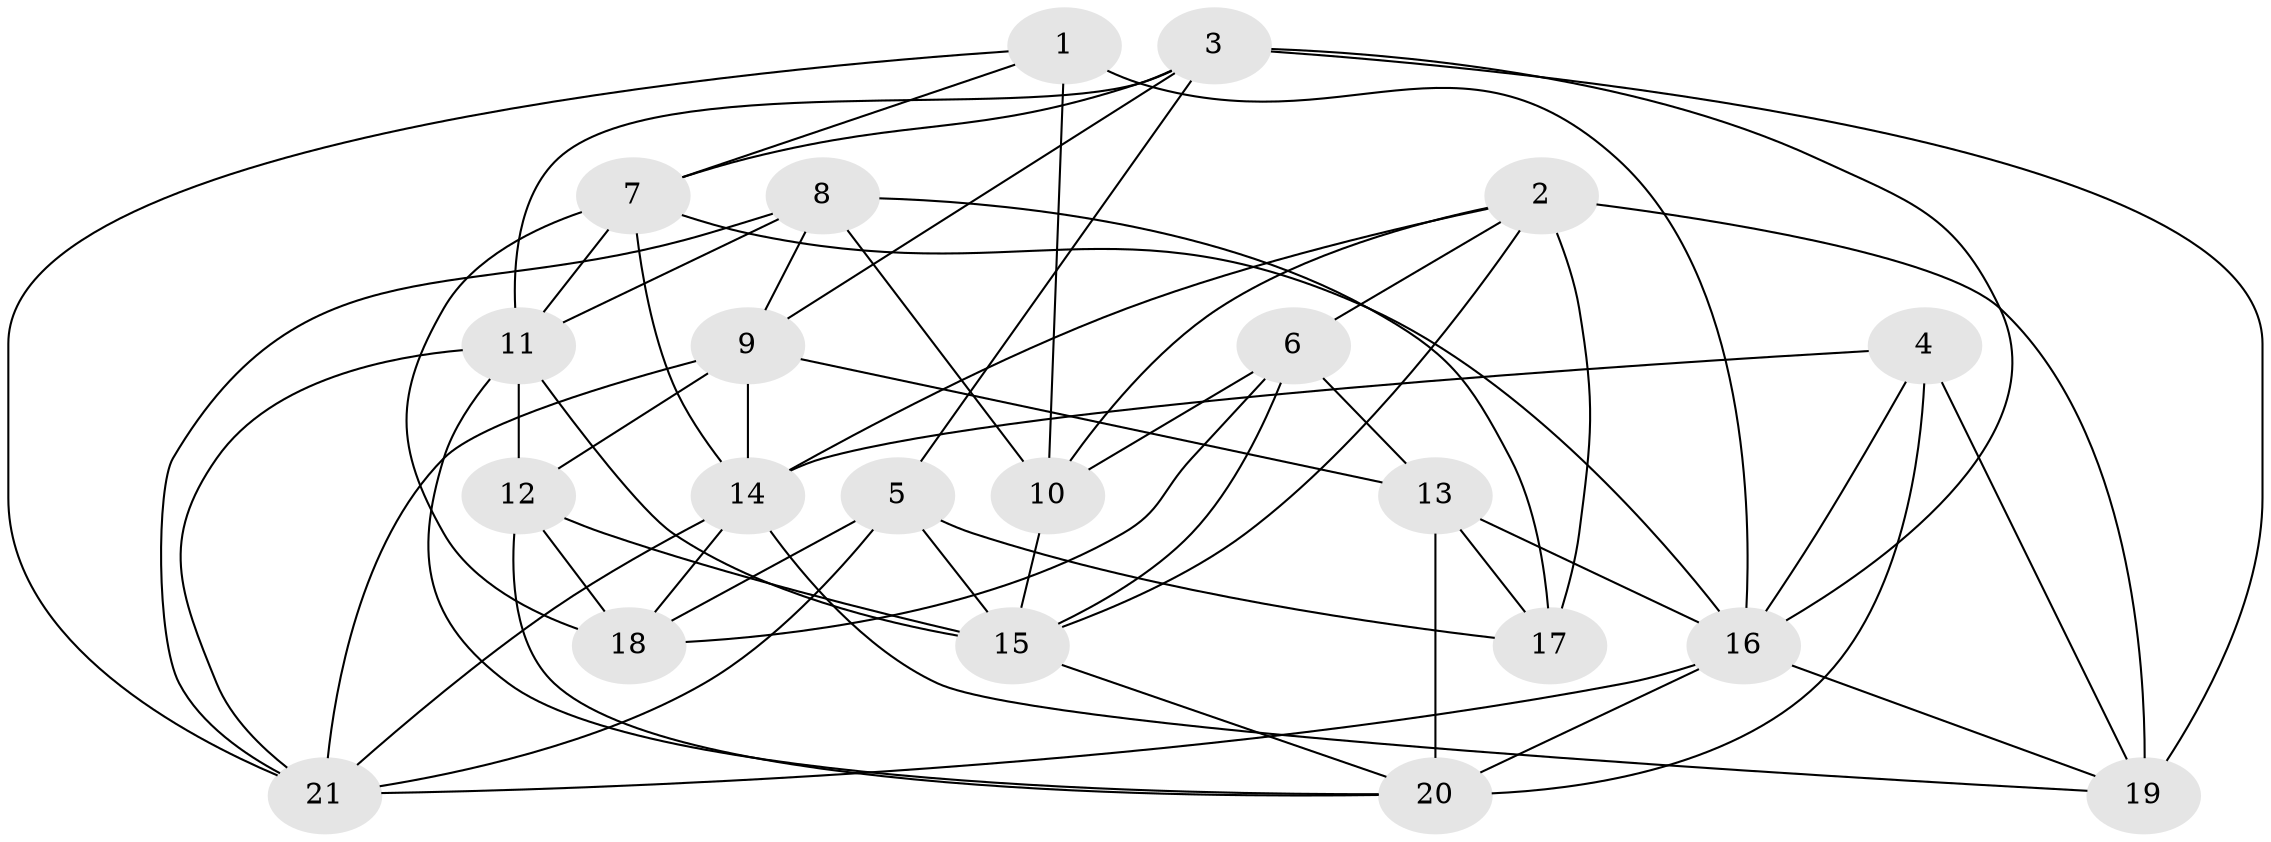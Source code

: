 // original degree distribution, {4: 1.0}
// Generated by graph-tools (version 1.1) at 2025/38/03/04/25 23:38:09]
// undirected, 21 vertices, 59 edges
graph export_dot {
  node [color=gray90,style=filled];
  1;
  2;
  3;
  4;
  5;
  6;
  7;
  8;
  9;
  10;
  11;
  12;
  13;
  14;
  15;
  16;
  17;
  18;
  19;
  20;
  21;
  1 -- 7 [weight=1.0];
  1 -- 10 [weight=3.0];
  1 -- 16 [weight=1.0];
  1 -- 21 [weight=1.0];
  2 -- 6 [weight=1.0];
  2 -- 10 [weight=1.0];
  2 -- 14 [weight=1.0];
  2 -- 15 [weight=1.0];
  2 -- 17 [weight=2.0];
  2 -- 19 [weight=2.0];
  3 -- 5 [weight=1.0];
  3 -- 7 [weight=1.0];
  3 -- 9 [weight=1.0];
  3 -- 11 [weight=1.0];
  3 -- 16 [weight=1.0];
  3 -- 19 [weight=1.0];
  4 -- 14 [weight=2.0];
  4 -- 16 [weight=1.0];
  4 -- 19 [weight=1.0];
  4 -- 20 [weight=2.0];
  5 -- 15 [weight=2.0];
  5 -- 17 [weight=2.0];
  5 -- 18 [weight=2.0];
  5 -- 21 [weight=1.0];
  6 -- 10 [weight=2.0];
  6 -- 13 [weight=1.0];
  6 -- 15 [weight=1.0];
  6 -- 18 [weight=1.0];
  7 -- 11 [weight=1.0];
  7 -- 14 [weight=1.0];
  7 -- 16 [weight=1.0];
  7 -- 18 [weight=3.0];
  8 -- 9 [weight=1.0];
  8 -- 10 [weight=3.0];
  8 -- 11 [weight=2.0];
  8 -- 17 [weight=1.0];
  8 -- 21 [weight=1.0];
  9 -- 12 [weight=2.0];
  9 -- 13 [weight=3.0];
  9 -- 14 [weight=1.0];
  9 -- 21 [weight=2.0];
  10 -- 15 [weight=1.0];
  11 -- 12 [weight=1.0];
  11 -- 15 [weight=1.0];
  11 -- 20 [weight=1.0];
  11 -- 21 [weight=1.0];
  12 -- 15 [weight=1.0];
  12 -- 18 [weight=3.0];
  12 -- 20 [weight=1.0];
  13 -- 16 [weight=1.0];
  13 -- 17 [weight=1.0];
  13 -- 20 [weight=2.0];
  14 -- 18 [weight=1.0];
  14 -- 19 [weight=1.0];
  14 -- 21 [weight=1.0];
  15 -- 20 [weight=1.0];
  16 -- 19 [weight=1.0];
  16 -- 20 [weight=1.0];
  16 -- 21 [weight=1.0];
}
